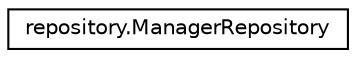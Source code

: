 digraph "Graphical Class Hierarchy"
{
  edge [fontname="Helvetica",fontsize="10",labelfontname="Helvetica",labelfontsize="10"];
  node [fontname="Helvetica",fontsize="10",shape=record];
  rankdir="LR";
  Node0 [label="repository.ManagerRepository",height=0.2,width=0.4,color="black", fillcolor="white", style="filled",URL="$classrepository_1_1_manager_repository.html"];
}
